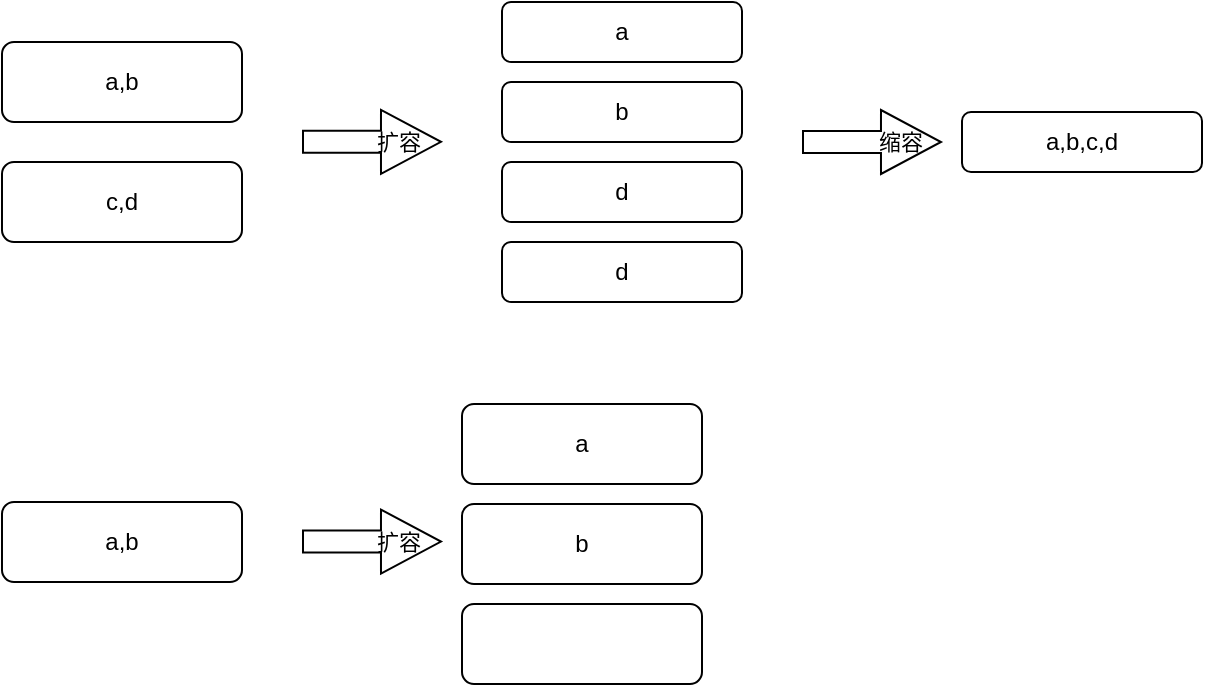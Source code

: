 <mxfile version="21.7.2" type="github">
  <diagram name="Page-1" id="rmAvq_KC5fuuWYtw4nEc">
    <mxGraphModel dx="830" dy="447" grid="1" gridSize="10" guides="1" tooltips="1" connect="1" arrows="1" fold="1" page="1" pageScale="1" pageWidth="827" pageHeight="1169" math="0" shadow="0">
      <root>
        <mxCell id="0" />
        <mxCell id="1" parent="0" />
        <mxCell id="3zzxDCBubo-BL3DU7wrb-1" value="a,b" style="rounded=1;whiteSpace=wrap;html=1;" parent="1" vertex="1">
          <mxGeometry x="120" y="300" width="120" height="40" as="geometry" />
        </mxCell>
        <mxCell id="3zzxDCBubo-BL3DU7wrb-2" value="c,d" style="rounded=1;whiteSpace=wrap;html=1;" parent="1" vertex="1">
          <mxGeometry x="120" y="360" width="120" height="40" as="geometry" />
        </mxCell>
        <mxCell id="3zzxDCBubo-BL3DU7wrb-3" value="a" style="rounded=1;whiteSpace=wrap;html=1;" parent="1" vertex="1">
          <mxGeometry x="370" y="280" width="120" height="30" as="geometry" />
        </mxCell>
        <mxCell id="3zzxDCBubo-BL3DU7wrb-4" value="b" style="rounded=1;whiteSpace=wrap;html=1;" parent="1" vertex="1">
          <mxGeometry x="370" y="320" width="120" height="30" as="geometry" />
        </mxCell>
        <mxCell id="3zzxDCBubo-BL3DU7wrb-5" value="d" style="rounded=1;whiteSpace=wrap;html=1;" parent="1" vertex="1">
          <mxGeometry x="370" y="360" width="120" height="30" as="geometry" />
        </mxCell>
        <mxCell id="3zzxDCBubo-BL3DU7wrb-6" value="d" style="rounded=1;whiteSpace=wrap;html=1;" parent="1" vertex="1">
          <mxGeometry x="370" y="400" width="120" height="30" as="geometry" />
        </mxCell>
        <mxCell id="3zzxDCBubo-BL3DU7wrb-7" value="" style="shape=flexArrow;endArrow=classic;html=1;rounded=0;width=11;endSize=9.67;" parent="1" edge="1">
          <mxGeometry width="50" height="50" relative="1" as="geometry">
            <mxPoint x="270" y="349.92" as="sourcePoint" />
            <mxPoint x="340" y="349.92" as="targetPoint" />
          </mxGeometry>
        </mxCell>
        <mxCell id="3zzxDCBubo-BL3DU7wrb-11" value="扩容" style="edgeLabel;html=1;align=center;verticalAlign=middle;resizable=0;points=[];labelBackgroundColor=none;" parent="3zzxDCBubo-BL3DU7wrb-7" vertex="1" connectable="0">
          <mxGeometry x="-0.152" y="3" relative="1" as="geometry">
            <mxPoint x="18" y="3" as="offset" />
          </mxGeometry>
        </mxCell>
        <mxCell id="3zzxDCBubo-BL3DU7wrb-8" value="" style="shape=flexArrow;endArrow=classic;html=1;rounded=0;width=11;endSize=9.67;" parent="1" edge="1">
          <mxGeometry width="50" height="50" relative="1" as="geometry">
            <mxPoint x="520" y="350" as="sourcePoint" />
            <mxPoint x="590" y="350" as="targetPoint" />
          </mxGeometry>
        </mxCell>
        <mxCell id="3zzxDCBubo-BL3DU7wrb-10" value="缩容" style="edgeLabel;html=1;align=center;verticalAlign=middle;resizable=0;points=[];labelBackgroundColor=none;" parent="3zzxDCBubo-BL3DU7wrb-8" vertex="1" connectable="0">
          <mxGeometry x="-0.019" y="-2" relative="1" as="geometry">
            <mxPoint x="14" y="-2" as="offset" />
          </mxGeometry>
        </mxCell>
        <mxCell id="3zzxDCBubo-BL3DU7wrb-9" value="a,b,c,d" style="rounded=1;whiteSpace=wrap;html=1;" parent="1" vertex="1">
          <mxGeometry x="600" y="335" width="120" height="30" as="geometry" />
        </mxCell>
        <mxCell id="Jn1p4OGmi9iCBwoWFr1L-1" value="" style="shape=flexArrow;endArrow=classic;html=1;rounded=0;width=11;endSize=9.67;" edge="1" parent="1">
          <mxGeometry width="50" height="50" relative="1" as="geometry">
            <mxPoint x="270" y="549.8" as="sourcePoint" />
            <mxPoint x="340" y="549.8" as="targetPoint" />
          </mxGeometry>
        </mxCell>
        <mxCell id="Jn1p4OGmi9iCBwoWFr1L-2" value="扩容" style="edgeLabel;html=1;align=center;verticalAlign=middle;resizable=0;points=[];labelBackgroundColor=none;" vertex="1" connectable="0" parent="Jn1p4OGmi9iCBwoWFr1L-1">
          <mxGeometry x="-0.152" y="3" relative="1" as="geometry">
            <mxPoint x="18" y="3" as="offset" />
          </mxGeometry>
        </mxCell>
        <mxCell id="Jn1p4OGmi9iCBwoWFr1L-3" value="a,b" style="rounded=1;whiteSpace=wrap;html=1;" vertex="1" parent="1">
          <mxGeometry x="120" y="530" width="120" height="40" as="geometry" />
        </mxCell>
        <mxCell id="Jn1p4OGmi9iCBwoWFr1L-4" value="" style="rounded=1;whiteSpace=wrap;html=1;" vertex="1" parent="1">
          <mxGeometry x="350" y="581" width="120" height="40" as="geometry" />
        </mxCell>
        <mxCell id="Jn1p4OGmi9iCBwoWFr1L-5" value="b" style="rounded=1;whiteSpace=wrap;html=1;" vertex="1" parent="1">
          <mxGeometry x="350" y="531" width="120" height="40" as="geometry" />
        </mxCell>
        <mxCell id="Jn1p4OGmi9iCBwoWFr1L-6" value="a" style="rounded=1;whiteSpace=wrap;html=1;" vertex="1" parent="1">
          <mxGeometry x="350" y="481" width="120" height="40" as="geometry" />
        </mxCell>
      </root>
    </mxGraphModel>
  </diagram>
</mxfile>
